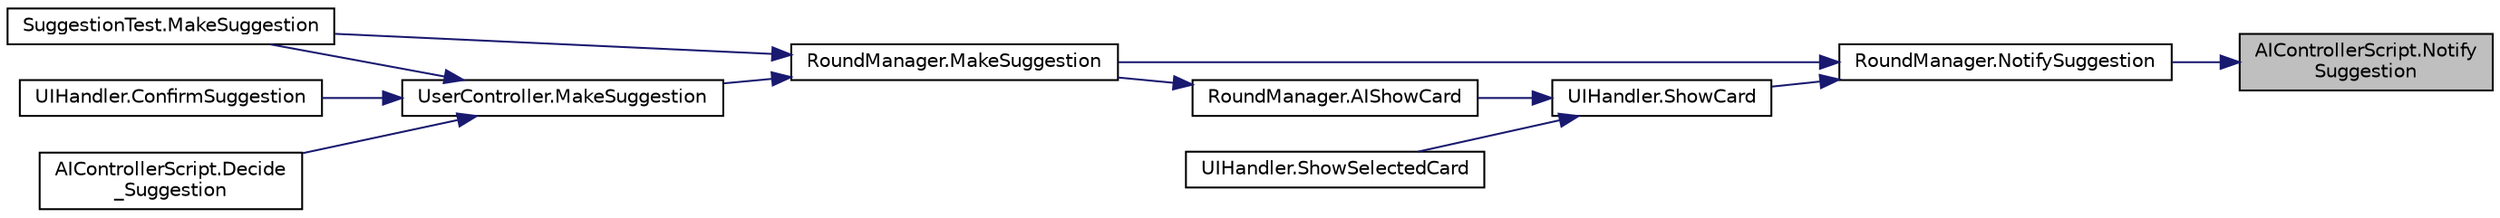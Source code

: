 digraph "AIControllerScript.NotifySuggestion"
{
 // LATEX_PDF_SIZE
  edge [fontname="Helvetica",fontsize="10",labelfontname="Helvetica",labelfontsize="10"];
  node [fontname="Helvetica",fontsize="10",shape=record];
  rankdir="RL";
  Node1 [label="AIControllerScript.Notify\lSuggestion",height=0.2,width=0.4,color="black", fillcolor="grey75", style="filled", fontcolor="black",tooltip="for the round manager to notify that another player finished picking a card to show"];
  Node1 -> Node2 [dir="back",color="midnightblue",fontsize="10",style="solid",fontname="Helvetica"];
  Node2 [label="RoundManager.NotifySuggestion",height=0.2,width=0.4,color="black", fillcolor="white", style="filled",URL="$class_round_manager.html#a6cf32ad7ffd3cafc902ae5faeb7605f8",tooltip="removing a card from the player's To Guess List notify the AI if a player finished showing a suggeste..."];
  Node2 -> Node3 [dir="back",color="midnightblue",fontsize="10",style="solid",fontname="Helvetica"];
  Node3 [label="RoundManager.MakeSuggestion",height=0.2,width=0.4,color="black", fillcolor="white", style="filled",URL="$class_round_manager.html#a596fc1c822ebb74dad8d238b15b1ea3a",tooltip="Iterate through the rest of the players searching for if 1 or more of the cards were found"];
  Node3 -> Node4 [dir="back",color="midnightblue",fontsize="10",style="solid",fontname="Helvetica"];
  Node4 [label="SuggestionTest.MakeSuggestion",height=0.2,width=0.4,color="black", fillcolor="white", style="filled",URL="$class_suggestion_test.html#ac6fed8b504eb8b103cb5c38fa895edf3",tooltip="get test choices and make suggestion"];
  Node3 -> Node5 [dir="back",color="midnightblue",fontsize="10",style="solid",fontname="Helvetica"];
  Node5 [label="UserController.MakeSuggestion",height=0.2,width=0.4,color="black", fillcolor="white", style="filled",URL="$class_user_controller.html#a6230816eec4c8be9bda248a166d7b9bd",tooltip=" "];
  Node5 -> Node6 [dir="back",color="midnightblue",fontsize="10",style="solid",fontname="Helvetica"];
  Node6 [label="UIHandler.ConfirmSuggestion",height=0.2,width=0.4,color="black", fillcolor="white", style="filled",URL="$class_u_i_handler.html#ae6960c4c231f0e85718af2150449bb1f",tooltip=" "];
  Node5 -> Node7 [dir="back",color="midnightblue",fontsize="10",style="solid",fontname="Helvetica"];
  Node7 [label="AIControllerScript.Decide\l_Suggestion",height=0.2,width=0.4,color="black", fillcolor="white", style="filled",URL="$class_a_i_controller_script.html#affdf86fa313c46463a9a5a2b20020a17",tooltip="Decides what the AI should suggest this should match the flow chart of the AI"];
  Node5 -> Node4 [dir="back",color="midnightblue",fontsize="10",style="solid",fontname="Helvetica"];
  Node2 -> Node8 [dir="back",color="midnightblue",fontsize="10",style="solid",fontname="Helvetica"];
  Node8 [label="UIHandler.ShowCard",height=0.2,width=0.4,color="black", fillcolor="white", style="filled",URL="$class_u_i_handler.html#a4009ca74f59111933be2a637c7835e18",tooltip=" "];
  Node8 -> Node9 [dir="back",color="midnightblue",fontsize="10",style="solid",fontname="Helvetica"];
  Node9 [label="RoundManager.AIShowCard",height=0.2,width=0.4,color="black", fillcolor="white", style="filled",URL="$class_round_manager.html#a780da336fd16dcaee0f00306578f13b4",tooltip=" "];
  Node9 -> Node3 [dir="back",color="midnightblue",fontsize="10",style="solid",fontname="Helvetica"];
  Node8 -> Node10 [dir="back",color="midnightblue",fontsize="10",style="solid",fontname="Helvetica"];
  Node10 [label="UIHandler.ShowSelectedCard",height=0.2,width=0.4,color="black", fillcolor="white", style="filled",URL="$class_u_i_handler.html#a7e471e88a4baaa1993d0a85035c38016",tooltip=" "];
}
